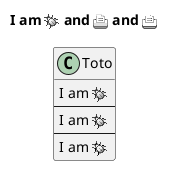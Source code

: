 {
  "sha1": "b0kpw7dgyw8r2x2qjqb91wpthlqx3gb",
  "insertion": {
    "when": "2024-05-30T20:48:21.990Z",
    "user": "plantuml@gmail.com"
  }
}
@startuml

sprite $bug16 [15x15/16] {
0000B0000000000
0000B000B000000
0005C500B000000
BBBCAA5C5000000
005A12AAA0CC000
000A2A122A55BB0
BB05A11123A5000
00BCA215334A000
000CA222744ACB0
000C5A33485A50B
000B5AA445AA000
00B000CBAAB0000
000000C55000000
000000C00000000
00000B000000000
}

sprite $bug8 [15x15/8] {
0000j0005000000
555MrL26g000000
00Gj1Deff5oo550
ee5Mj10299gL000
000sgD99QKIjoe5
005eGekLLLje000
000000sGG000000
00000e000000000
}

sprite $bug4 [15x15/4] {
0001h100A000000
WWawWYOuO2DD220
WW8Vg00411bQ320
002uKeB6McQeG0W
000002yGG000000
}

sprite $printer8 [15x15/8] {
00098888A110000
000I000088GI000
235I0GOOOW0I532
R00I0GOOOW0I00R
R11HHHHHHHHH11R
S9999999999999S
YaZZZZZZZZZZZaY
0GWWWWWWWWWWWG0
}

sprite $printer4 [15x15/4] {
000100004011000
112L0444480L211
L00L1HHHHX1L00L
M0000000000000M
afcccccccccccfa
}

title I am <$bug16> and <$printer8> and <$printer4>

class Toto {
  I am <$bug16>
  --
  I am <$bug8>
  --
  I am <$bug4>
}


@enduml
